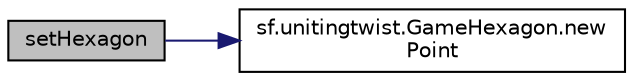digraph "setHexagon"
{
  edge [fontname="Helvetica",fontsize="10",labelfontname="Helvetica",labelfontsize="10"];
  node [fontname="Helvetica",fontsize="10",shape=record];
  rankdir="LR";
  Node61 [label="setHexagon",height=0.2,width=0.4,color="black", fillcolor="grey75", style="filled", fontcolor="black"];
  Node61 -> Node62 [color="midnightblue",fontsize="10",style="solid",fontname="Helvetica"];
  Node62 [label="sf.unitingtwist.GameHexagon.new\lPoint",height=0.2,width=0.4,color="black", fillcolor="white", style="filled",URL="$classsf_1_1unitingtwist_1_1_game_hexagon.html#af2eb799dd076933abf4a8449ef8fb12f"];
}
